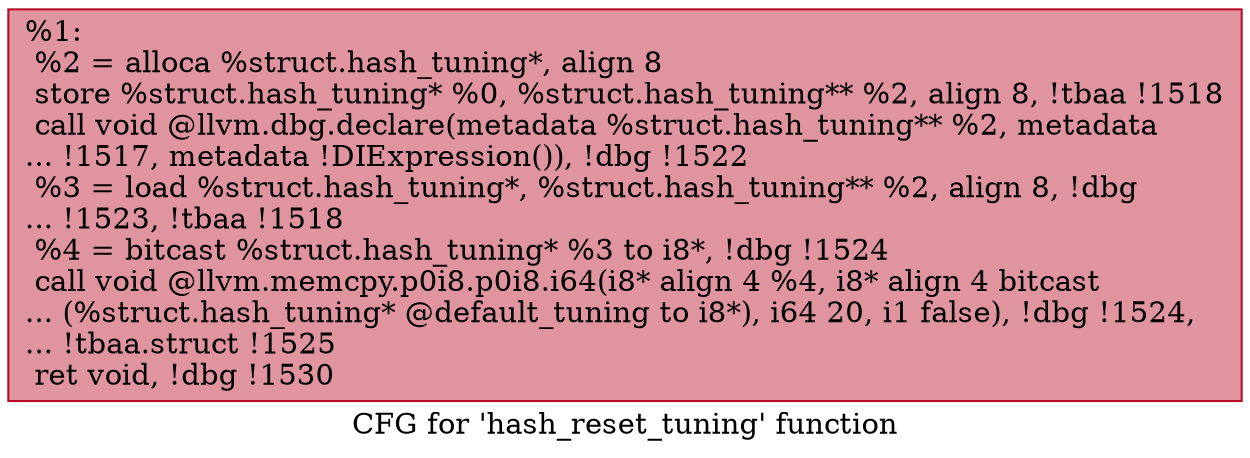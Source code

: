digraph "CFG for 'hash_reset_tuning' function" {
	label="CFG for 'hash_reset_tuning' function";

	Node0x262aac0 [shape=record,color="#b70d28ff", style=filled, fillcolor="#b70d2870",label="{%1:\l  %2 = alloca %struct.hash_tuning*, align 8\l  store %struct.hash_tuning* %0, %struct.hash_tuning** %2, align 8, !tbaa !1518\l  call void @llvm.dbg.declare(metadata %struct.hash_tuning** %2, metadata\l... !1517, metadata !DIExpression()), !dbg !1522\l  %3 = load %struct.hash_tuning*, %struct.hash_tuning** %2, align 8, !dbg\l... !1523, !tbaa !1518\l  %4 = bitcast %struct.hash_tuning* %3 to i8*, !dbg !1524\l  call void @llvm.memcpy.p0i8.p0i8.i64(i8* align 4 %4, i8* align 4 bitcast\l... (%struct.hash_tuning* @default_tuning to i8*), i64 20, i1 false), !dbg !1524,\l... !tbaa.struct !1525\l  ret void, !dbg !1530\l}"];
}
